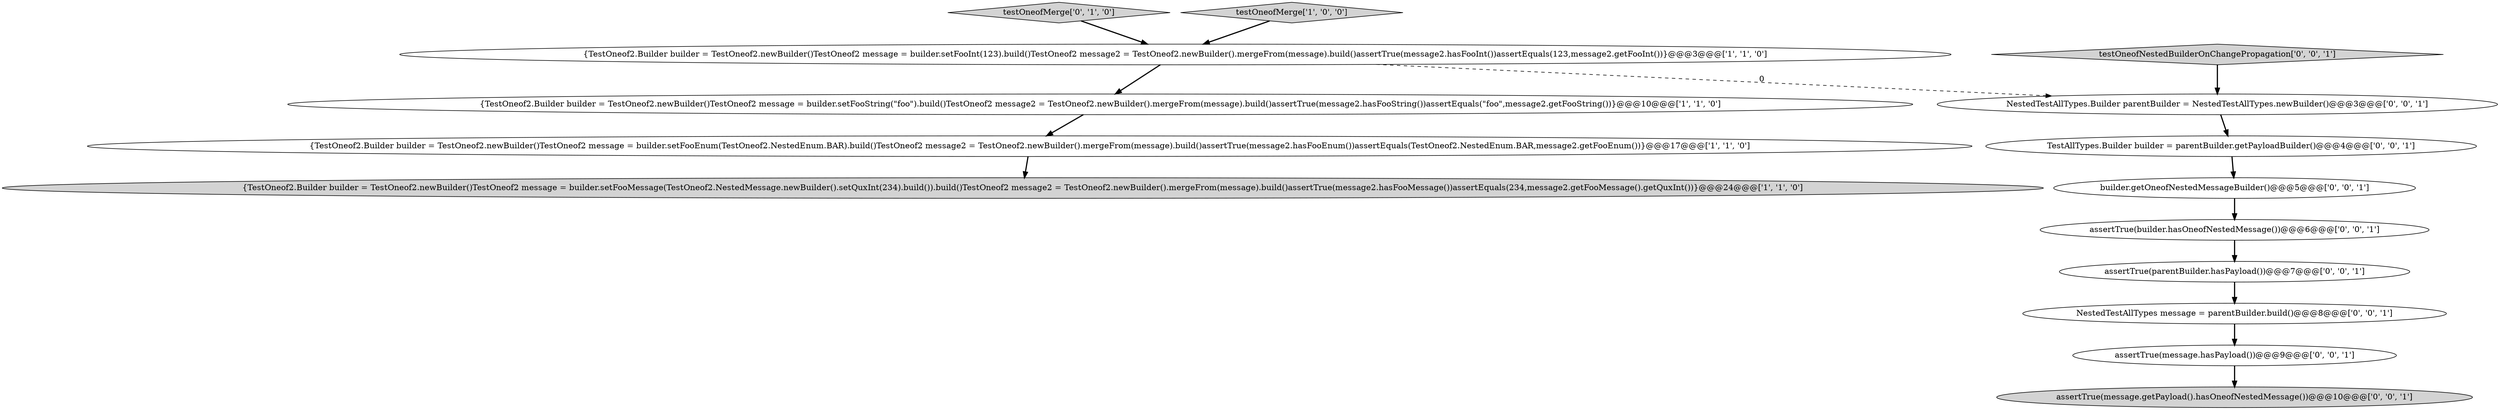 digraph {
14 [style = filled, label = "NestedTestAllTypes message = parentBuilder.build()@@@8@@@['0', '0', '1']", fillcolor = white, shape = ellipse image = "AAA0AAABBB3BBB"];
9 [style = filled, label = "builder.getOneofNestedMessageBuilder()@@@5@@@['0', '0', '1']", fillcolor = white, shape = ellipse image = "AAA0AAABBB3BBB"];
6 [style = filled, label = "assertTrue(message.getPayload().hasOneofNestedMessage())@@@10@@@['0', '0', '1']", fillcolor = lightgray, shape = ellipse image = "AAA0AAABBB3BBB"];
13 [style = filled, label = "NestedTestAllTypes.Builder parentBuilder = NestedTestAllTypes.newBuilder()@@@3@@@['0', '0', '1']", fillcolor = white, shape = ellipse image = "AAA0AAABBB3BBB"];
8 [style = filled, label = "assertTrue(message.hasPayload())@@@9@@@['0', '0', '1']", fillcolor = white, shape = ellipse image = "AAA0AAABBB3BBB"];
5 [style = filled, label = "testOneofMerge['0', '1', '0']", fillcolor = lightgray, shape = diamond image = "AAA0AAABBB2BBB"];
3 [style = filled, label = "{TestOneof2.Builder builder = TestOneof2.newBuilder()TestOneof2 message = builder.setFooString(\"foo\").build()TestOneof2 message2 = TestOneof2.newBuilder().mergeFrom(message).build()assertTrue(message2.hasFooString())assertEquals(\"foo\",message2.getFooString())}@@@10@@@['1', '1', '0']", fillcolor = white, shape = ellipse image = "AAA0AAABBB1BBB"];
7 [style = filled, label = "TestAllTypes.Builder builder = parentBuilder.getPayloadBuilder()@@@4@@@['0', '0', '1']", fillcolor = white, shape = ellipse image = "AAA0AAABBB3BBB"];
10 [style = filled, label = "assertTrue(builder.hasOneofNestedMessage())@@@6@@@['0', '0', '1']", fillcolor = white, shape = ellipse image = "AAA0AAABBB3BBB"];
12 [style = filled, label = "assertTrue(parentBuilder.hasPayload())@@@7@@@['0', '0', '1']", fillcolor = white, shape = ellipse image = "AAA0AAABBB3BBB"];
0 [style = filled, label = "{TestOneof2.Builder builder = TestOneof2.newBuilder()TestOneof2 message = builder.setFooInt(123).build()TestOneof2 message2 = TestOneof2.newBuilder().mergeFrom(message).build()assertTrue(message2.hasFooInt())assertEquals(123,message2.getFooInt())}@@@3@@@['1', '1', '0']", fillcolor = white, shape = ellipse image = "AAA0AAABBB1BBB"];
11 [style = filled, label = "testOneofNestedBuilderOnChangePropagation['0', '0', '1']", fillcolor = lightgray, shape = diamond image = "AAA0AAABBB3BBB"];
2 [style = filled, label = "testOneofMerge['1', '0', '0']", fillcolor = lightgray, shape = diamond image = "AAA0AAABBB1BBB"];
1 [style = filled, label = "{TestOneof2.Builder builder = TestOneof2.newBuilder()TestOneof2 message = builder.setFooEnum(TestOneof2.NestedEnum.BAR).build()TestOneof2 message2 = TestOneof2.newBuilder().mergeFrom(message).build()assertTrue(message2.hasFooEnum())assertEquals(TestOneof2.NestedEnum.BAR,message2.getFooEnum())}@@@17@@@['1', '1', '0']", fillcolor = white, shape = ellipse image = "AAA0AAABBB1BBB"];
4 [style = filled, label = "{TestOneof2.Builder builder = TestOneof2.newBuilder()TestOneof2 message = builder.setFooMessage(TestOneof2.NestedMessage.newBuilder().setQuxInt(234).build()).build()TestOneof2 message2 = TestOneof2.newBuilder().mergeFrom(message).build()assertTrue(message2.hasFooMessage())assertEquals(234,message2.getFooMessage().getQuxInt())}@@@24@@@['1', '1', '0']", fillcolor = lightgray, shape = ellipse image = "AAA0AAABBB1BBB"];
7->9 [style = bold, label=""];
9->10 [style = bold, label=""];
2->0 [style = bold, label=""];
5->0 [style = bold, label=""];
0->13 [style = dashed, label="0"];
13->7 [style = bold, label=""];
0->3 [style = bold, label=""];
8->6 [style = bold, label=""];
12->14 [style = bold, label=""];
14->8 [style = bold, label=""];
11->13 [style = bold, label=""];
3->1 [style = bold, label=""];
1->4 [style = bold, label=""];
10->12 [style = bold, label=""];
}
